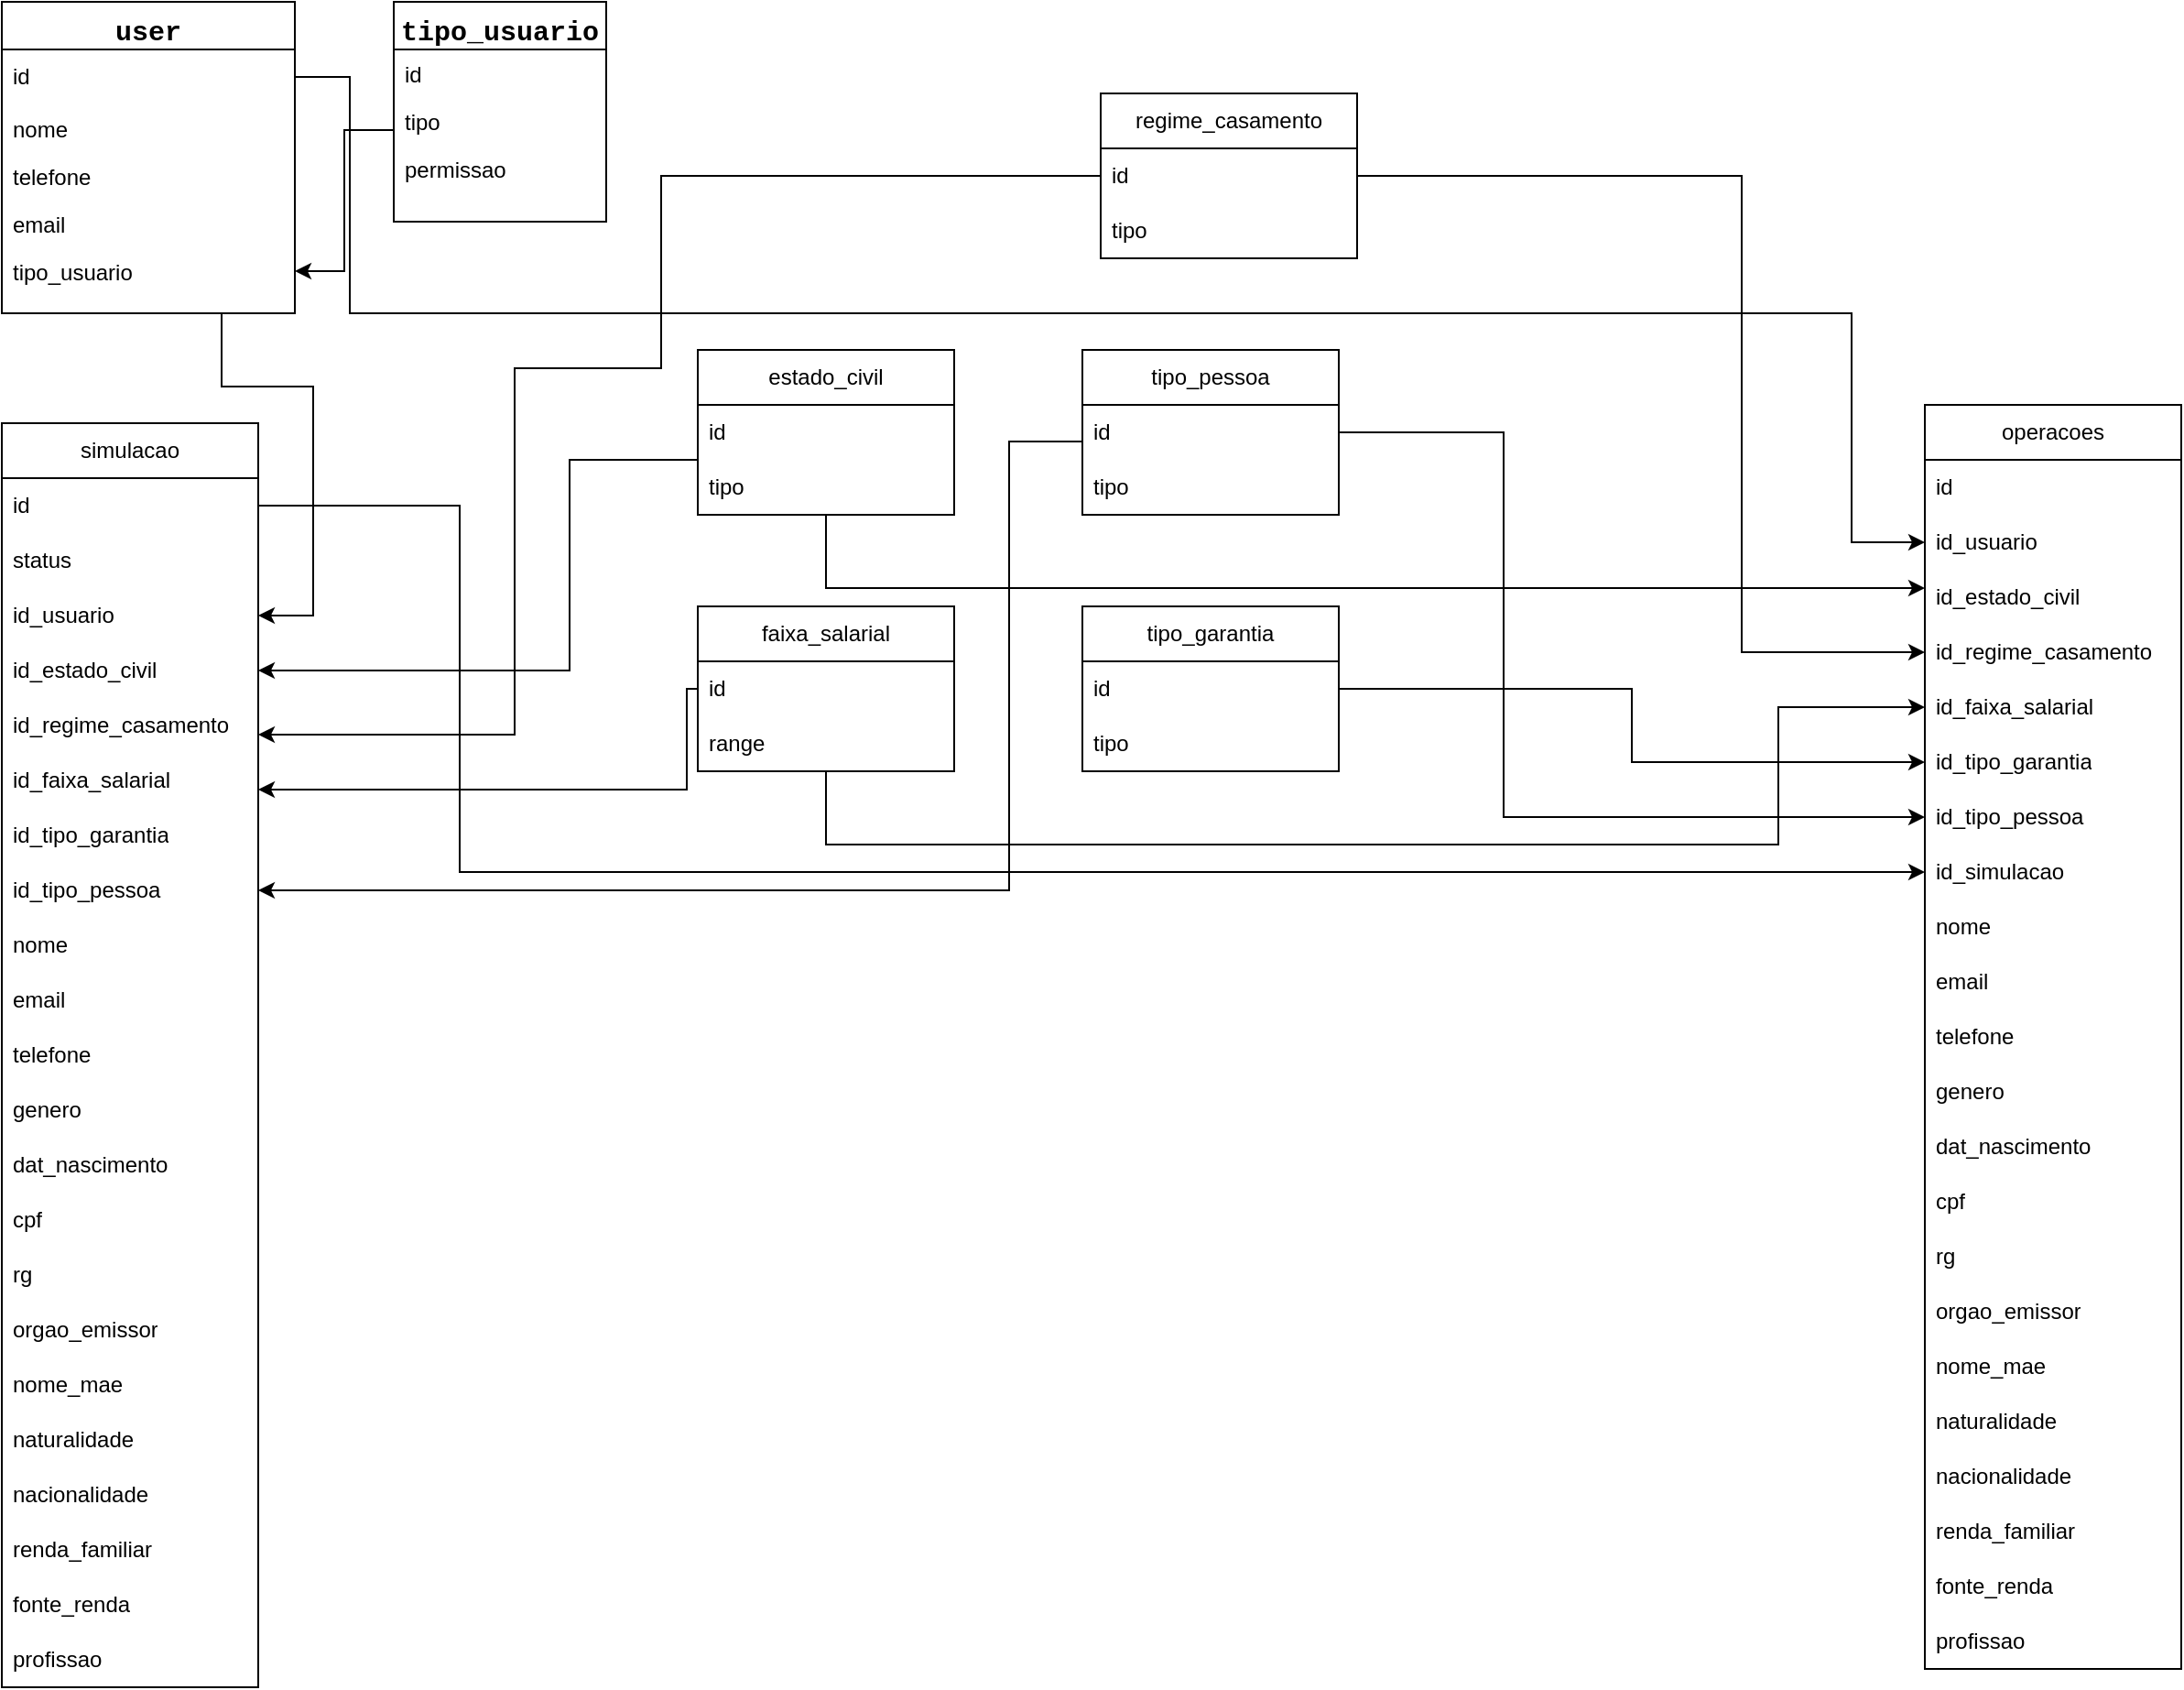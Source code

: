 <mxfile version="21.0.6" type="github">
  <diagram id="C5RBs43oDa-KdzZeNtuy" name="Page-1">
    <mxGraphModel dx="1434" dy="706" grid="1" gridSize="10" guides="1" tooltips="1" connect="1" arrows="1" fold="1" page="1" pageScale="1" pageWidth="827" pageHeight="1169" math="0" shadow="0">
      <root>
        <mxCell id="WIyWlLk6GJQsqaUBKTNV-0" />
        <mxCell id="WIyWlLk6GJQsqaUBKTNV-1" parent="WIyWlLk6GJQsqaUBKTNV-0" />
        <mxCell id="uP-eKDeiWgKVKOK1xwAD-64" value="" style="edgeStyle=orthogonalEdgeStyle;rounded=0;orthogonalLoop=1;jettySize=auto;html=1;" parent="WIyWlLk6GJQsqaUBKTNV-1" source="zkfFHV4jXpPFQw0GAbJ--0" target="uP-eKDeiWgKVKOK1xwAD-29" edge="1">
          <mxGeometry relative="1" as="geometry">
            <Array as="points">
              <mxPoint x="160" y="230" />
              <mxPoint x="210" y="230" />
              <mxPoint x="210" y="355" />
            </Array>
          </mxGeometry>
        </mxCell>
        <mxCell id="zkfFHV4jXpPFQw0GAbJ--0" value="user" style="swimlane;fontStyle=1;align=center;verticalAlign=top;childLayout=stackLayout;horizontal=1;startSize=26;horizontalStack=0;resizeParent=1;resizeLast=0;collapsible=1;marginBottom=0;rounded=0;shadow=0;strokeWidth=1;fontFamily=Courier New;fontSize=15;fillColor=default;gradientColor=none;swimlaneFillColor=default;" parent="WIyWlLk6GJQsqaUBKTNV-1" vertex="1">
          <mxGeometry x="40" y="20" width="160" height="170" as="geometry">
            <mxRectangle x="40" y="20" width="160" height="26" as="alternateBounds" />
          </mxGeometry>
        </mxCell>
        <mxCell id="uP-eKDeiWgKVKOK1xwAD-34" value="id" style="text;strokeColor=none;fillColor=none;align=left;verticalAlign=middle;spacingLeft=4;spacingRight=4;overflow=hidden;points=[[0,0.5],[1,0.5]];portConstraint=eastwest;rotatable=0;whiteSpace=wrap;html=1;" parent="zkfFHV4jXpPFQw0GAbJ--0" vertex="1">
          <mxGeometry y="26" width="160" height="30" as="geometry" />
        </mxCell>
        <mxCell id="zkfFHV4jXpPFQw0GAbJ--1" value="nome" style="text;align=left;verticalAlign=top;spacingLeft=4;spacingRight=4;overflow=hidden;rotatable=0;points=[[0,0.5],[1,0.5]];portConstraint=eastwest;" parent="zkfFHV4jXpPFQw0GAbJ--0" vertex="1">
          <mxGeometry y="56" width="160" height="26" as="geometry" />
        </mxCell>
        <mxCell id="zkfFHV4jXpPFQw0GAbJ--2" value="telefone" style="text;align=left;verticalAlign=top;spacingLeft=4;spacingRight=4;overflow=hidden;rotatable=0;points=[[0,0.5],[1,0.5]];portConstraint=eastwest;rounded=0;shadow=0;html=0;" parent="zkfFHV4jXpPFQw0GAbJ--0" vertex="1">
          <mxGeometry y="82" width="160" height="26" as="geometry" />
        </mxCell>
        <mxCell id="zkfFHV4jXpPFQw0GAbJ--3" value="email" style="text;align=left;verticalAlign=top;spacingLeft=4;spacingRight=4;overflow=hidden;rotatable=0;points=[[0,0.5],[1,0.5]];portConstraint=eastwest;rounded=0;shadow=0;html=0;" parent="zkfFHV4jXpPFQw0GAbJ--0" vertex="1">
          <mxGeometry y="108" width="160" height="26" as="geometry" />
        </mxCell>
        <mxCell id="uP-eKDeiWgKVKOK1xwAD-9" value="tipo_usuario" style="text;align=left;verticalAlign=top;spacingLeft=4;spacingRight=4;overflow=hidden;rotatable=0;points=[[0,0.5],[1,0.5]];portConstraint=eastwest;rounded=0;shadow=0;html=0;" parent="zkfFHV4jXpPFQw0GAbJ--0" vertex="1">
          <mxGeometry y="134" width="160" height="26" as="geometry" />
        </mxCell>
        <mxCell id="uP-eKDeiWgKVKOK1xwAD-15" style="edgeStyle=orthogonalEdgeStyle;rounded=0;orthogonalLoop=1;jettySize=auto;html=1;" parent="WIyWlLk6GJQsqaUBKTNV-1" source="uP-eKDeiWgKVKOK1xwAD-10" target="uP-eKDeiWgKVKOK1xwAD-9" edge="1">
          <mxGeometry relative="1" as="geometry">
            <Array as="points">
              <mxPoint x="227" y="90" />
              <mxPoint x="227" y="167" />
            </Array>
          </mxGeometry>
        </mxCell>
        <mxCell id="uP-eKDeiWgKVKOK1xwAD-10" value="tipo_usuario" style="swimlane;fontStyle=1;align=center;verticalAlign=top;childLayout=stackLayout;horizontal=1;startSize=26;horizontalStack=0;resizeParent=1;resizeLast=0;collapsible=1;marginBottom=0;rounded=0;shadow=0;strokeWidth=1;fontFamily=Courier New;fontSize=15;fillColor=default;gradientColor=none;swimlaneFillColor=default;" parent="WIyWlLk6GJQsqaUBKTNV-1" vertex="1">
          <mxGeometry x="254" y="20" width="116" height="120" as="geometry">
            <mxRectangle x="40" y="20" width="160" height="26" as="alternateBounds" />
          </mxGeometry>
        </mxCell>
        <mxCell id="uP-eKDeiWgKVKOK1xwAD-58" value="id" style="text;align=left;verticalAlign=top;spacingLeft=4;spacingRight=4;overflow=hidden;rotatable=0;points=[[0,0.5],[1,0.5]];portConstraint=eastwest;rounded=0;shadow=0;html=0;" parent="uP-eKDeiWgKVKOK1xwAD-10" vertex="1">
          <mxGeometry y="26" width="116" height="26" as="geometry" />
        </mxCell>
        <mxCell id="uP-eKDeiWgKVKOK1xwAD-11" value="tipo" style="text;align=left;verticalAlign=top;spacingLeft=4;spacingRight=4;overflow=hidden;rotatable=0;points=[[0,0.5],[1,0.5]];portConstraint=eastwest;" parent="uP-eKDeiWgKVKOK1xwAD-10" vertex="1">
          <mxGeometry y="52" width="116" height="26" as="geometry" />
        </mxCell>
        <mxCell id="uP-eKDeiWgKVKOK1xwAD-12" value="permissao" style="text;align=left;verticalAlign=top;spacingLeft=4;spacingRight=4;overflow=hidden;rotatable=0;points=[[0,0.5],[1,0.5]];portConstraint=eastwest;rounded=0;shadow=0;html=0;" parent="uP-eKDeiWgKVKOK1xwAD-10" vertex="1">
          <mxGeometry y="78" width="116" height="26" as="geometry" />
        </mxCell>
        <mxCell id="uP-eKDeiWgKVKOK1xwAD-27" value="simulacao" style="swimlane;fontStyle=0;childLayout=stackLayout;horizontal=1;startSize=30;horizontalStack=0;resizeParent=1;resizeParentMax=0;resizeLast=0;collapsible=1;marginBottom=0;whiteSpace=wrap;html=1;" parent="WIyWlLk6GJQsqaUBKTNV-1" vertex="1">
          <mxGeometry x="40" y="250" width="140" height="690" as="geometry" />
        </mxCell>
        <mxCell id="uP-eKDeiWgKVKOK1xwAD-28" value="id" style="text;strokeColor=none;fillColor=none;align=left;verticalAlign=middle;spacingLeft=4;spacingRight=4;overflow=hidden;points=[[0,0.5],[1,0.5]];portConstraint=eastwest;rotatable=0;whiteSpace=wrap;html=1;" parent="uP-eKDeiWgKVKOK1xwAD-27" vertex="1">
          <mxGeometry y="30" width="140" height="30" as="geometry" />
        </mxCell>
        <mxCell id="5o7Tx9g8wd3ovfmbf49C-0" value="status" style="text;strokeColor=none;fillColor=none;align=left;verticalAlign=middle;spacingLeft=4;spacingRight=4;overflow=hidden;points=[[0,0.5],[1,0.5]];portConstraint=eastwest;rotatable=0;whiteSpace=wrap;html=1;" vertex="1" parent="uP-eKDeiWgKVKOK1xwAD-27">
          <mxGeometry y="60" width="140" height="30" as="geometry" />
        </mxCell>
        <mxCell id="uP-eKDeiWgKVKOK1xwAD-29" value="id_usuario" style="text;strokeColor=none;fillColor=none;align=left;verticalAlign=middle;spacingLeft=4;spacingRight=4;overflow=hidden;points=[[0,0.5],[1,0.5]];portConstraint=eastwest;rotatable=0;whiteSpace=wrap;html=1;" parent="uP-eKDeiWgKVKOK1xwAD-27" vertex="1">
          <mxGeometry y="90" width="140" height="30" as="geometry" />
        </mxCell>
        <mxCell id="uP-eKDeiWgKVKOK1xwAD-39" value="id_estado_civil" style="text;strokeColor=none;fillColor=none;align=left;verticalAlign=middle;spacingLeft=4;spacingRight=4;overflow=hidden;points=[[0,0.5],[1,0.5]];portConstraint=eastwest;rotatable=0;whiteSpace=wrap;html=1;" parent="uP-eKDeiWgKVKOK1xwAD-27" vertex="1">
          <mxGeometry y="120" width="140" height="30" as="geometry" />
        </mxCell>
        <mxCell id="uP-eKDeiWgKVKOK1xwAD-30" value="id_regime_casamento" style="text;strokeColor=none;fillColor=none;align=left;verticalAlign=middle;spacingLeft=4;spacingRight=4;overflow=hidden;points=[[0,0.5],[1,0.5]];portConstraint=eastwest;rotatable=0;whiteSpace=wrap;html=1;" parent="uP-eKDeiWgKVKOK1xwAD-27" vertex="1">
          <mxGeometry y="150" width="140" height="30" as="geometry" />
        </mxCell>
        <mxCell id="uP-eKDeiWgKVKOK1xwAD-70" value="id_faixa_salarial" style="text;strokeColor=none;fillColor=none;align=left;verticalAlign=middle;spacingLeft=4;spacingRight=4;overflow=hidden;points=[[0,0.5],[1,0.5]];portConstraint=eastwest;rotatable=0;whiteSpace=wrap;html=1;" parent="uP-eKDeiWgKVKOK1xwAD-27" vertex="1">
          <mxGeometry y="180" width="140" height="30" as="geometry" />
        </mxCell>
        <mxCell id="5o7Tx9g8wd3ovfmbf49C-1" value="id_tipo_garantia" style="text;strokeColor=none;fillColor=none;align=left;verticalAlign=middle;spacingLeft=4;spacingRight=4;overflow=hidden;points=[[0,0.5],[1,0.5]];portConstraint=eastwest;rotatable=0;whiteSpace=wrap;html=1;" vertex="1" parent="uP-eKDeiWgKVKOK1xwAD-27">
          <mxGeometry y="210" width="140" height="30" as="geometry" />
        </mxCell>
        <mxCell id="uP-eKDeiWgKVKOK1xwAD-77" value="id_tipo_pessoa" style="text;strokeColor=none;fillColor=none;align=left;verticalAlign=middle;spacingLeft=4;spacingRight=4;overflow=hidden;points=[[0,0.5],[1,0.5]];portConstraint=eastwest;rotatable=0;whiteSpace=wrap;html=1;" parent="uP-eKDeiWgKVKOK1xwAD-27" vertex="1">
          <mxGeometry y="240" width="140" height="30" as="geometry" />
        </mxCell>
        <mxCell id="uP-eKDeiWgKVKOK1xwAD-47" value="nome" style="text;align=left;verticalAlign=middle;spacingLeft=4;spacingRight=4;overflow=hidden;points=[[0,0.5],[1,0.5]];portConstraint=eastwest;rotatable=0;whiteSpace=wrap;html=1;" parent="uP-eKDeiWgKVKOK1xwAD-27" vertex="1">
          <mxGeometry y="270" width="140" height="30" as="geometry" />
        </mxCell>
        <mxCell id="uP-eKDeiWgKVKOK1xwAD-48" value="email" style="text;align=left;verticalAlign=middle;spacingLeft=4;spacingRight=4;overflow=hidden;points=[[0,0.5],[1,0.5]];portConstraint=eastwest;rotatable=0;whiteSpace=wrap;html=1;" parent="uP-eKDeiWgKVKOK1xwAD-27" vertex="1">
          <mxGeometry y="300" width="140" height="30" as="geometry" />
        </mxCell>
        <mxCell id="uP-eKDeiWgKVKOK1xwAD-49" value="telefone" style="text;align=left;verticalAlign=middle;spacingLeft=4;spacingRight=4;overflow=hidden;points=[[0,0.5],[1,0.5]];portConstraint=eastwest;rotatable=0;whiteSpace=wrap;html=1;" parent="uP-eKDeiWgKVKOK1xwAD-27" vertex="1">
          <mxGeometry y="330" width="140" height="30" as="geometry" />
        </mxCell>
        <mxCell id="uP-eKDeiWgKVKOK1xwAD-40" value="genero" style="text;strokeColor=none;fillColor=none;align=left;verticalAlign=middle;spacingLeft=4;spacingRight=4;overflow=hidden;points=[[0,0.5],[1,0.5]];portConstraint=eastwest;rotatable=0;whiteSpace=wrap;html=1;" parent="uP-eKDeiWgKVKOK1xwAD-27" vertex="1">
          <mxGeometry y="360" width="140" height="30" as="geometry" />
        </mxCell>
        <mxCell id="uP-eKDeiWgKVKOK1xwAD-38" value="dat_nascimento" style="text;strokeColor=none;fillColor=none;align=left;verticalAlign=middle;spacingLeft=4;spacingRight=4;overflow=hidden;points=[[0,0.5],[1,0.5]];portConstraint=eastwest;rotatable=0;whiteSpace=wrap;html=1;" parent="uP-eKDeiWgKVKOK1xwAD-27" vertex="1">
          <mxGeometry y="390" width="140" height="30" as="geometry" />
        </mxCell>
        <mxCell id="uP-eKDeiWgKVKOK1xwAD-41" value="cpf" style="text;strokeColor=none;fillColor=none;align=left;verticalAlign=middle;spacingLeft=4;spacingRight=4;overflow=hidden;points=[[0,0.5],[1,0.5]];portConstraint=eastwest;rotatable=0;whiteSpace=wrap;html=1;" parent="uP-eKDeiWgKVKOK1xwAD-27" vertex="1">
          <mxGeometry y="420" width="140" height="30" as="geometry" />
        </mxCell>
        <mxCell id="uP-eKDeiWgKVKOK1xwAD-42" value="rg" style="text;align=left;verticalAlign=middle;spacingLeft=4;spacingRight=4;overflow=hidden;points=[[0,0.5],[1,0.5]];portConstraint=eastwest;rotatable=0;whiteSpace=wrap;html=1;" parent="uP-eKDeiWgKVKOK1xwAD-27" vertex="1">
          <mxGeometry y="450" width="140" height="30" as="geometry" />
        </mxCell>
        <mxCell id="uP-eKDeiWgKVKOK1xwAD-43" value="orgao_emissor" style="text;align=left;verticalAlign=middle;spacingLeft=4;spacingRight=4;overflow=hidden;points=[[0,0.5],[1,0.5]];portConstraint=eastwest;rotatable=0;whiteSpace=wrap;html=1;" parent="uP-eKDeiWgKVKOK1xwAD-27" vertex="1">
          <mxGeometry y="480" width="140" height="30" as="geometry" />
        </mxCell>
        <mxCell id="uP-eKDeiWgKVKOK1xwAD-44" value="nome_mae" style="text;align=left;verticalAlign=middle;spacingLeft=4;spacingRight=4;overflow=hidden;points=[[0,0.5],[1,0.5]];portConstraint=eastwest;rotatable=0;whiteSpace=wrap;html=1;" parent="uP-eKDeiWgKVKOK1xwAD-27" vertex="1">
          <mxGeometry y="510" width="140" height="30" as="geometry" />
        </mxCell>
        <mxCell id="uP-eKDeiWgKVKOK1xwAD-45" value="naturalidade" style="text;align=left;verticalAlign=middle;spacingLeft=4;spacingRight=4;overflow=hidden;points=[[0,0.5],[1,0.5]];portConstraint=eastwest;rotatable=0;whiteSpace=wrap;html=1;" parent="uP-eKDeiWgKVKOK1xwAD-27" vertex="1">
          <mxGeometry y="540" width="140" height="30" as="geometry" />
        </mxCell>
        <mxCell id="uP-eKDeiWgKVKOK1xwAD-46" value="nacionalidade" style="text;align=left;verticalAlign=middle;spacingLeft=4;spacingRight=4;overflow=hidden;points=[[0,0.5],[1,0.5]];portConstraint=eastwest;rotatable=0;whiteSpace=wrap;html=1;" parent="uP-eKDeiWgKVKOK1xwAD-27" vertex="1">
          <mxGeometry y="570" width="140" height="30" as="geometry" />
        </mxCell>
        <mxCell id="uP-eKDeiWgKVKOK1xwAD-50" value="renda_familiar" style="text;align=left;verticalAlign=middle;spacingLeft=4;spacingRight=4;overflow=hidden;points=[[0,0.5],[1,0.5]];portConstraint=eastwest;rotatable=0;whiteSpace=wrap;html=1;" parent="uP-eKDeiWgKVKOK1xwAD-27" vertex="1">
          <mxGeometry y="600" width="140" height="30" as="geometry" />
        </mxCell>
        <mxCell id="uP-eKDeiWgKVKOK1xwAD-51" value="fonte_renda" style="text;align=left;verticalAlign=middle;spacingLeft=4;spacingRight=4;overflow=hidden;points=[[0,0.5],[1,0.5]];portConstraint=eastwest;rotatable=0;whiteSpace=wrap;html=1;" parent="uP-eKDeiWgKVKOK1xwAD-27" vertex="1">
          <mxGeometry y="630" width="140" height="30" as="geometry" />
        </mxCell>
        <mxCell id="uP-eKDeiWgKVKOK1xwAD-52" value="profissao" style="text;align=left;verticalAlign=middle;spacingLeft=4;spacingRight=4;overflow=hidden;points=[[0,0.5],[1,0.5]];portConstraint=eastwest;rotatable=0;whiteSpace=wrap;html=1;" parent="uP-eKDeiWgKVKOK1xwAD-27" vertex="1">
          <mxGeometry y="660" width="140" height="30" as="geometry" />
        </mxCell>
        <mxCell id="uP-eKDeiWgKVKOK1xwAD-85" style="edgeStyle=orthogonalEdgeStyle;rounded=0;orthogonalLoop=1;jettySize=auto;html=1;" parent="WIyWlLk6GJQsqaUBKTNV-1" source="uP-eKDeiWgKVKOK1xwAD-53" target="uP-eKDeiWgKVKOK1xwAD-39" edge="1">
          <mxGeometry relative="1" as="geometry">
            <mxPoint x="190" y="380" as="targetPoint" />
            <Array as="points">
              <mxPoint x="350" y="270" />
              <mxPoint x="350" y="385" />
            </Array>
          </mxGeometry>
        </mxCell>
        <mxCell id="5o7Tx9g8wd3ovfmbf49C-12" style="edgeStyle=orthogonalEdgeStyle;rounded=0;orthogonalLoop=1;jettySize=auto;html=1;" edge="1" parent="WIyWlLk6GJQsqaUBKTNV-1" source="uP-eKDeiWgKVKOK1xwAD-53" target="1di9UDSazy3CKyucHVxo-3">
          <mxGeometry relative="1" as="geometry">
            <mxPoint x="1060" y="340" as="targetPoint" />
            <Array as="points">
              <mxPoint x="490" y="340" />
            </Array>
          </mxGeometry>
        </mxCell>
        <mxCell id="uP-eKDeiWgKVKOK1xwAD-53" value="estado_civil" style="swimlane;fontStyle=0;childLayout=stackLayout;horizontal=1;startSize=30;horizontalStack=0;resizeParent=1;resizeParentMax=0;resizeLast=0;collapsible=1;marginBottom=0;whiteSpace=wrap;html=1;" parent="WIyWlLk6GJQsqaUBKTNV-1" vertex="1">
          <mxGeometry x="420" y="210" width="140" height="90" as="geometry" />
        </mxCell>
        <mxCell id="uP-eKDeiWgKVKOK1xwAD-54" value="id" style="text;strokeColor=none;fillColor=none;align=left;verticalAlign=middle;spacingLeft=4;spacingRight=4;overflow=hidden;points=[[0,0.5],[1,0.5]];portConstraint=eastwest;rotatable=0;whiteSpace=wrap;html=1;" parent="uP-eKDeiWgKVKOK1xwAD-53" vertex="1">
          <mxGeometry y="30" width="140" height="30" as="geometry" />
        </mxCell>
        <mxCell id="uP-eKDeiWgKVKOK1xwAD-57" value="tipo" style="text;strokeColor=none;fillColor=none;align=left;verticalAlign=middle;spacingLeft=4;spacingRight=4;overflow=hidden;points=[[0,0.5],[1,0.5]];portConstraint=eastwest;rotatable=0;whiteSpace=wrap;html=1;" parent="uP-eKDeiWgKVKOK1xwAD-53" vertex="1">
          <mxGeometry y="60" width="140" height="30" as="geometry" />
        </mxCell>
        <mxCell id="uP-eKDeiWgKVKOK1xwAD-87" style="edgeStyle=orthogonalEdgeStyle;rounded=0;orthogonalLoop=1;jettySize=auto;html=1;" parent="WIyWlLk6GJQsqaUBKTNV-1" source="uP-eKDeiWgKVKOK1xwAD-60" target="uP-eKDeiWgKVKOK1xwAD-70" edge="1">
          <mxGeometry relative="1" as="geometry">
            <mxPoint x="210" y="440" as="targetPoint" />
            <Array as="points">
              <mxPoint x="414" y="450" />
            </Array>
          </mxGeometry>
        </mxCell>
        <mxCell id="5o7Tx9g8wd3ovfmbf49C-4" style="edgeStyle=orthogonalEdgeStyle;rounded=0;orthogonalLoop=1;jettySize=auto;html=1;" edge="1" parent="WIyWlLk6GJQsqaUBKTNV-1" source="uP-eKDeiWgKVKOK1xwAD-60" target="1di9UDSazy3CKyucHVxo-5">
          <mxGeometry relative="1" as="geometry">
            <mxPoint x="450" y="360" as="targetPoint" />
            <Array as="points">
              <mxPoint x="490" y="480" />
              <mxPoint x="1010" y="480" />
              <mxPoint x="1010" y="405" />
            </Array>
          </mxGeometry>
        </mxCell>
        <mxCell id="uP-eKDeiWgKVKOK1xwAD-60" value="faixa_salarial" style="swimlane;fontStyle=0;childLayout=stackLayout;horizontal=1;startSize=30;horizontalStack=0;resizeParent=1;resizeParentMax=0;resizeLast=0;collapsible=1;marginBottom=0;whiteSpace=wrap;html=1;" parent="WIyWlLk6GJQsqaUBKTNV-1" vertex="1">
          <mxGeometry x="420" y="350" width="140" height="90" as="geometry" />
        </mxCell>
        <mxCell id="uP-eKDeiWgKVKOK1xwAD-61" value="id" style="text;strokeColor=none;fillColor=none;align=left;verticalAlign=middle;spacingLeft=4;spacingRight=4;overflow=hidden;points=[[0,0.5],[1,0.5]];portConstraint=eastwest;rotatable=0;whiteSpace=wrap;html=1;" parent="uP-eKDeiWgKVKOK1xwAD-60" vertex="1">
          <mxGeometry y="30" width="140" height="30" as="geometry" />
        </mxCell>
        <mxCell id="uP-eKDeiWgKVKOK1xwAD-62" value="range" style="text;strokeColor=none;fillColor=none;align=left;verticalAlign=middle;spacingLeft=4;spacingRight=4;overflow=hidden;points=[[0,0.5],[1,0.5]];portConstraint=eastwest;rotatable=0;whiteSpace=wrap;html=1;" parent="uP-eKDeiWgKVKOK1xwAD-60" vertex="1">
          <mxGeometry y="60" width="140" height="30" as="geometry" />
        </mxCell>
        <mxCell id="uP-eKDeiWgKVKOK1xwAD-86" style="edgeStyle=orthogonalEdgeStyle;rounded=0;orthogonalLoop=1;jettySize=auto;html=1;" parent="WIyWlLk6GJQsqaUBKTNV-1" source="uP-eKDeiWgKVKOK1xwAD-67" target="uP-eKDeiWgKVKOK1xwAD-30" edge="1">
          <mxGeometry relative="1" as="geometry">
            <mxPoint x="310" y="380" as="targetPoint" />
            <Array as="points">
              <mxPoint x="400" y="115" />
              <mxPoint x="400" y="220" />
              <mxPoint x="320" y="220" />
              <mxPoint x="320" y="420" />
            </Array>
          </mxGeometry>
        </mxCell>
        <mxCell id="5o7Tx9g8wd3ovfmbf49C-11" style="edgeStyle=orthogonalEdgeStyle;rounded=0;orthogonalLoop=1;jettySize=auto;html=1;" edge="1" parent="WIyWlLk6GJQsqaUBKTNV-1" source="uP-eKDeiWgKVKOK1xwAD-67" target="1di9UDSazy3CKyucHVxo-4">
          <mxGeometry relative="1" as="geometry">
            <Array as="points">
              <mxPoint x="990" y="115" />
              <mxPoint x="990" y="375" />
            </Array>
          </mxGeometry>
        </mxCell>
        <mxCell id="uP-eKDeiWgKVKOK1xwAD-67" value="regime_casamento" style="swimlane;fontStyle=0;childLayout=stackLayout;horizontal=1;startSize=30;horizontalStack=0;resizeParent=1;resizeParentMax=0;resizeLast=0;collapsible=1;marginBottom=0;whiteSpace=wrap;html=1;" parent="WIyWlLk6GJQsqaUBKTNV-1" vertex="1">
          <mxGeometry x="640" y="70" width="140" height="90" as="geometry" />
        </mxCell>
        <mxCell id="uP-eKDeiWgKVKOK1xwAD-68" value="id" style="text;strokeColor=none;fillColor=none;align=left;verticalAlign=middle;spacingLeft=4;spacingRight=4;overflow=hidden;points=[[0,0.5],[1,0.5]];portConstraint=eastwest;rotatable=0;whiteSpace=wrap;html=1;" parent="uP-eKDeiWgKVKOK1xwAD-67" vertex="1">
          <mxGeometry y="30" width="140" height="30" as="geometry" />
        </mxCell>
        <mxCell id="uP-eKDeiWgKVKOK1xwAD-69" value="tipo" style="text;strokeColor=none;fillColor=none;align=left;verticalAlign=middle;spacingLeft=4;spacingRight=4;overflow=hidden;points=[[0,0.5],[1,0.5]];portConstraint=eastwest;rotatable=0;whiteSpace=wrap;html=1;" parent="uP-eKDeiWgKVKOK1xwAD-67" vertex="1">
          <mxGeometry y="60" width="140" height="30" as="geometry" />
        </mxCell>
        <mxCell id="5o7Tx9g8wd3ovfmbf49C-5" style="edgeStyle=orthogonalEdgeStyle;rounded=0;orthogonalLoop=1;jettySize=auto;html=1;entryX=0;entryY=0.5;entryDx=0;entryDy=0;" edge="1" parent="WIyWlLk6GJQsqaUBKTNV-1" source="uP-eKDeiWgKVKOK1xwAD-72" target="1di9UDSazy3CKyucHVxo-6">
          <mxGeometry relative="1" as="geometry" />
        </mxCell>
        <mxCell id="uP-eKDeiWgKVKOK1xwAD-79" value="tipo_pessoa" style="swimlane;fontStyle=0;childLayout=stackLayout;horizontal=1;startSize=30;horizontalStack=0;resizeParent=1;resizeParentMax=0;resizeLast=0;collapsible=1;marginBottom=0;whiteSpace=wrap;html=1;" parent="WIyWlLk6GJQsqaUBKTNV-1" vertex="1">
          <mxGeometry x="630" y="210" width="140" height="90" as="geometry" />
        </mxCell>
        <mxCell id="uP-eKDeiWgKVKOK1xwAD-80" value="id" style="text;strokeColor=none;fillColor=none;align=left;verticalAlign=middle;spacingLeft=4;spacingRight=4;overflow=hidden;points=[[0,0.5],[1,0.5]];portConstraint=eastwest;rotatable=0;whiteSpace=wrap;html=1;" parent="uP-eKDeiWgKVKOK1xwAD-79" vertex="1">
          <mxGeometry y="30" width="140" height="30" as="geometry" />
        </mxCell>
        <mxCell id="uP-eKDeiWgKVKOK1xwAD-82" value="tipo" style="text;strokeColor=none;fillColor=none;align=left;verticalAlign=middle;spacingLeft=4;spacingRight=4;overflow=hidden;points=[[0,0.5],[1,0.5]];portConstraint=eastwest;rotatable=0;whiteSpace=wrap;html=1;" parent="uP-eKDeiWgKVKOK1xwAD-79" vertex="1">
          <mxGeometry y="60" width="140" height="30" as="geometry" />
        </mxCell>
        <mxCell id="1di9UDSazy3CKyucHVxo-0" value="operacoes" style="swimlane;fontStyle=0;childLayout=stackLayout;horizontal=1;startSize=30;horizontalStack=0;resizeParent=1;resizeParentMax=0;resizeLast=0;collapsible=1;marginBottom=0;whiteSpace=wrap;html=1;" parent="WIyWlLk6GJQsqaUBKTNV-1" vertex="1">
          <mxGeometry x="1090" y="240" width="140" height="690" as="geometry" />
        </mxCell>
        <mxCell id="1di9UDSazy3CKyucHVxo-1" value="id" style="text;strokeColor=none;fillColor=none;align=left;verticalAlign=middle;spacingLeft=4;spacingRight=4;overflow=hidden;points=[[0,0.5],[1,0.5]];portConstraint=eastwest;rotatable=0;whiteSpace=wrap;html=1;" parent="1di9UDSazy3CKyucHVxo-0" vertex="1">
          <mxGeometry y="30" width="140" height="30" as="geometry" />
        </mxCell>
        <mxCell id="1di9UDSazy3CKyucHVxo-2" value="id_usuario" style="text;strokeColor=none;fillColor=none;align=left;verticalAlign=middle;spacingLeft=4;spacingRight=4;overflow=hidden;points=[[0,0.5],[1,0.5]];portConstraint=eastwest;rotatable=0;whiteSpace=wrap;html=1;" parent="1di9UDSazy3CKyucHVxo-0" vertex="1">
          <mxGeometry y="60" width="140" height="30" as="geometry" />
        </mxCell>
        <mxCell id="1di9UDSazy3CKyucHVxo-3" value="id_estado_civil" style="text;strokeColor=none;fillColor=none;align=left;verticalAlign=middle;spacingLeft=4;spacingRight=4;overflow=hidden;points=[[0,0.5],[1,0.5]];portConstraint=eastwest;rotatable=0;whiteSpace=wrap;html=1;" parent="1di9UDSazy3CKyucHVxo-0" vertex="1">
          <mxGeometry y="90" width="140" height="30" as="geometry" />
        </mxCell>
        <mxCell id="1di9UDSazy3CKyucHVxo-4" value="id_regime_casamento" style="text;strokeColor=none;fillColor=none;align=left;verticalAlign=middle;spacingLeft=4;spacingRight=4;overflow=hidden;points=[[0,0.5],[1,0.5]];portConstraint=eastwest;rotatable=0;whiteSpace=wrap;html=1;" parent="1di9UDSazy3CKyucHVxo-0" vertex="1">
          <mxGeometry y="120" width="140" height="30" as="geometry" />
        </mxCell>
        <mxCell id="1di9UDSazy3CKyucHVxo-5" value="id_faixa_salarial" style="text;strokeColor=none;fillColor=none;align=left;verticalAlign=middle;spacingLeft=4;spacingRight=4;overflow=hidden;points=[[0,0.5],[1,0.5]];portConstraint=eastwest;rotatable=0;whiteSpace=wrap;html=1;" parent="1di9UDSazy3CKyucHVxo-0" vertex="1">
          <mxGeometry y="150" width="140" height="30" as="geometry" />
        </mxCell>
        <mxCell id="1di9UDSazy3CKyucHVxo-6" value="id_tipo_garantia" style="text;strokeColor=none;fillColor=none;align=left;verticalAlign=middle;spacingLeft=4;spacingRight=4;overflow=hidden;points=[[0,0.5],[1,0.5]];portConstraint=eastwest;rotatable=0;whiteSpace=wrap;html=1;" parent="1di9UDSazy3CKyucHVxo-0" vertex="1">
          <mxGeometry y="180" width="140" height="30" as="geometry" />
        </mxCell>
        <mxCell id="1di9UDSazy3CKyucHVxo-7" value="id_tipo_pessoa" style="text;strokeColor=none;fillColor=none;align=left;verticalAlign=middle;spacingLeft=4;spacingRight=4;overflow=hidden;points=[[0,0.5],[1,0.5]];portConstraint=eastwest;rotatable=0;whiteSpace=wrap;html=1;" parent="1di9UDSazy3CKyucHVxo-0" vertex="1">
          <mxGeometry y="210" width="140" height="30" as="geometry" />
        </mxCell>
        <mxCell id="1di9UDSazy3CKyucHVxo-22" value="id_simulacao" style="text;align=left;verticalAlign=middle;spacingLeft=4;spacingRight=4;overflow=hidden;points=[[0,0.5],[1,0.5]];portConstraint=eastwest;rotatable=0;whiteSpace=wrap;html=1;" parent="1di9UDSazy3CKyucHVxo-0" vertex="1">
          <mxGeometry y="240" width="140" height="30" as="geometry" />
        </mxCell>
        <mxCell id="1di9UDSazy3CKyucHVxo-8" value="nome" style="text;align=left;verticalAlign=middle;spacingLeft=4;spacingRight=4;overflow=hidden;points=[[0,0.5],[1,0.5]];portConstraint=eastwest;rotatable=0;whiteSpace=wrap;html=1;" parent="1di9UDSazy3CKyucHVxo-0" vertex="1">
          <mxGeometry y="270" width="140" height="30" as="geometry" />
        </mxCell>
        <mxCell id="1di9UDSazy3CKyucHVxo-9" value="email" style="text;align=left;verticalAlign=middle;spacingLeft=4;spacingRight=4;overflow=hidden;points=[[0,0.5],[1,0.5]];portConstraint=eastwest;rotatable=0;whiteSpace=wrap;html=1;" parent="1di9UDSazy3CKyucHVxo-0" vertex="1">
          <mxGeometry y="300" width="140" height="30" as="geometry" />
        </mxCell>
        <mxCell id="1di9UDSazy3CKyucHVxo-10" value="telefone" style="text;align=left;verticalAlign=middle;spacingLeft=4;spacingRight=4;overflow=hidden;points=[[0,0.5],[1,0.5]];portConstraint=eastwest;rotatable=0;whiteSpace=wrap;html=1;" parent="1di9UDSazy3CKyucHVxo-0" vertex="1">
          <mxGeometry y="330" width="140" height="30" as="geometry" />
        </mxCell>
        <mxCell id="1di9UDSazy3CKyucHVxo-11" value="genero" style="text;strokeColor=none;fillColor=none;align=left;verticalAlign=middle;spacingLeft=4;spacingRight=4;overflow=hidden;points=[[0,0.5],[1,0.5]];portConstraint=eastwest;rotatable=0;whiteSpace=wrap;html=1;" parent="1di9UDSazy3CKyucHVxo-0" vertex="1">
          <mxGeometry y="360" width="140" height="30" as="geometry" />
        </mxCell>
        <mxCell id="1di9UDSazy3CKyucHVxo-12" value="dat_nascimento" style="text;strokeColor=none;fillColor=none;align=left;verticalAlign=middle;spacingLeft=4;spacingRight=4;overflow=hidden;points=[[0,0.5],[1,0.5]];portConstraint=eastwest;rotatable=0;whiteSpace=wrap;html=1;" parent="1di9UDSazy3CKyucHVxo-0" vertex="1">
          <mxGeometry y="390" width="140" height="30" as="geometry" />
        </mxCell>
        <mxCell id="1di9UDSazy3CKyucHVxo-13" value="cpf" style="text;strokeColor=none;fillColor=none;align=left;verticalAlign=middle;spacingLeft=4;spacingRight=4;overflow=hidden;points=[[0,0.5],[1,0.5]];portConstraint=eastwest;rotatable=0;whiteSpace=wrap;html=1;" parent="1di9UDSazy3CKyucHVxo-0" vertex="1">
          <mxGeometry y="420" width="140" height="30" as="geometry" />
        </mxCell>
        <mxCell id="1di9UDSazy3CKyucHVxo-14" value="rg" style="text;align=left;verticalAlign=middle;spacingLeft=4;spacingRight=4;overflow=hidden;points=[[0,0.5],[1,0.5]];portConstraint=eastwest;rotatable=0;whiteSpace=wrap;html=1;" parent="1di9UDSazy3CKyucHVxo-0" vertex="1">
          <mxGeometry y="450" width="140" height="30" as="geometry" />
        </mxCell>
        <mxCell id="1di9UDSazy3CKyucHVxo-15" value="orgao_emissor" style="text;align=left;verticalAlign=middle;spacingLeft=4;spacingRight=4;overflow=hidden;points=[[0,0.5],[1,0.5]];portConstraint=eastwest;rotatable=0;whiteSpace=wrap;html=1;" parent="1di9UDSazy3CKyucHVxo-0" vertex="1">
          <mxGeometry y="480" width="140" height="30" as="geometry" />
        </mxCell>
        <mxCell id="1di9UDSazy3CKyucHVxo-16" value="nome_mae" style="text;align=left;verticalAlign=middle;spacingLeft=4;spacingRight=4;overflow=hidden;points=[[0,0.5],[1,0.5]];portConstraint=eastwest;rotatable=0;whiteSpace=wrap;html=1;" parent="1di9UDSazy3CKyucHVxo-0" vertex="1">
          <mxGeometry y="510" width="140" height="30" as="geometry" />
        </mxCell>
        <mxCell id="1di9UDSazy3CKyucHVxo-17" value="naturalidade" style="text;align=left;verticalAlign=middle;spacingLeft=4;spacingRight=4;overflow=hidden;points=[[0,0.5],[1,0.5]];portConstraint=eastwest;rotatable=0;whiteSpace=wrap;html=1;" parent="1di9UDSazy3CKyucHVxo-0" vertex="1">
          <mxGeometry y="540" width="140" height="30" as="geometry" />
        </mxCell>
        <mxCell id="1di9UDSazy3CKyucHVxo-18" value="nacionalidade" style="text;align=left;verticalAlign=middle;spacingLeft=4;spacingRight=4;overflow=hidden;points=[[0,0.5],[1,0.5]];portConstraint=eastwest;rotatable=0;whiteSpace=wrap;html=1;" parent="1di9UDSazy3CKyucHVxo-0" vertex="1">
          <mxGeometry y="570" width="140" height="30" as="geometry" />
        </mxCell>
        <mxCell id="1di9UDSazy3CKyucHVxo-19" value="renda_familiar" style="text;align=left;verticalAlign=middle;spacingLeft=4;spacingRight=4;overflow=hidden;points=[[0,0.5],[1,0.5]];portConstraint=eastwest;rotatable=0;whiteSpace=wrap;html=1;" parent="1di9UDSazy3CKyucHVxo-0" vertex="1">
          <mxGeometry y="600" width="140" height="30" as="geometry" />
        </mxCell>
        <mxCell id="1di9UDSazy3CKyucHVxo-20" value="fonte_renda" style="text;align=left;verticalAlign=middle;spacingLeft=4;spacingRight=4;overflow=hidden;points=[[0,0.5],[1,0.5]];portConstraint=eastwest;rotatable=0;whiteSpace=wrap;html=1;" parent="1di9UDSazy3CKyucHVxo-0" vertex="1">
          <mxGeometry y="630" width="140" height="30" as="geometry" />
        </mxCell>
        <mxCell id="1di9UDSazy3CKyucHVxo-21" value="profissao" style="text;align=left;verticalAlign=middle;spacingLeft=4;spacingRight=4;overflow=hidden;points=[[0,0.5],[1,0.5]];portConstraint=eastwest;rotatable=0;whiteSpace=wrap;html=1;" parent="1di9UDSazy3CKyucHVxo-0" vertex="1">
          <mxGeometry y="660" width="140" height="30" as="geometry" />
        </mxCell>
        <mxCell id="5o7Tx9g8wd3ovfmbf49C-3" style="edgeStyle=orthogonalEdgeStyle;rounded=0;orthogonalLoop=1;jettySize=auto;html=1;entryX=0;entryY=0.5;entryDx=0;entryDy=0;" edge="1" parent="WIyWlLk6GJQsqaUBKTNV-1" source="uP-eKDeiWgKVKOK1xwAD-28" target="1di9UDSazy3CKyucHVxo-22">
          <mxGeometry relative="1" as="geometry">
            <Array as="points">
              <mxPoint x="290" y="295" />
              <mxPoint x="290" y="495" />
            </Array>
          </mxGeometry>
        </mxCell>
        <mxCell id="uP-eKDeiWgKVKOK1xwAD-72" value="tipo_garantia" style="swimlane;fontStyle=0;childLayout=stackLayout;horizontal=1;startSize=30;horizontalStack=0;resizeParent=1;resizeParentMax=0;resizeLast=0;collapsible=1;marginBottom=0;whiteSpace=wrap;html=1;" parent="WIyWlLk6GJQsqaUBKTNV-1" vertex="1">
          <mxGeometry x="630" y="350" width="140" height="90" as="geometry" />
        </mxCell>
        <mxCell id="uP-eKDeiWgKVKOK1xwAD-73" value="id" style="text;strokeColor=none;fillColor=none;align=left;verticalAlign=middle;spacingLeft=4;spacingRight=4;overflow=hidden;points=[[0,0.5],[1,0.5]];portConstraint=eastwest;rotatable=0;whiteSpace=wrap;html=1;" parent="uP-eKDeiWgKVKOK1xwAD-72" vertex="1">
          <mxGeometry y="30" width="140" height="30" as="geometry" />
        </mxCell>
        <mxCell id="uP-eKDeiWgKVKOK1xwAD-74" value="tipo" style="text;strokeColor=none;fillColor=none;align=left;verticalAlign=middle;spacingLeft=4;spacingRight=4;overflow=hidden;points=[[0,0.5],[1,0.5]];portConstraint=eastwest;rotatable=0;whiteSpace=wrap;html=1;" parent="uP-eKDeiWgKVKOK1xwAD-72" vertex="1">
          <mxGeometry y="60" width="140" height="30" as="geometry" />
        </mxCell>
        <mxCell id="5o7Tx9g8wd3ovfmbf49C-9" style="edgeStyle=orthogonalEdgeStyle;rounded=0;orthogonalLoop=1;jettySize=auto;html=1;entryX=0;entryY=0.5;entryDx=0;entryDy=0;" edge="1" parent="WIyWlLk6GJQsqaUBKTNV-1" source="uP-eKDeiWgKVKOK1xwAD-80" target="1di9UDSazy3CKyucHVxo-7">
          <mxGeometry relative="1" as="geometry">
            <mxPoint x="860" y="255" as="targetPoint" />
            <Array as="points">
              <mxPoint x="860" y="255" />
              <mxPoint x="860" y="465" />
            </Array>
          </mxGeometry>
        </mxCell>
        <mxCell id="5o7Tx9g8wd3ovfmbf49C-13" style="edgeStyle=orthogonalEdgeStyle;rounded=0;orthogonalLoop=1;jettySize=auto;html=1;" edge="1" parent="WIyWlLk6GJQsqaUBKTNV-1" source="uP-eKDeiWgKVKOK1xwAD-80" target="uP-eKDeiWgKVKOK1xwAD-77">
          <mxGeometry relative="1" as="geometry">
            <Array as="points">
              <mxPoint x="590" y="260" />
              <mxPoint x="590" y="505" />
            </Array>
          </mxGeometry>
        </mxCell>
        <mxCell id="5o7Tx9g8wd3ovfmbf49C-16" style="edgeStyle=orthogonalEdgeStyle;rounded=0;orthogonalLoop=1;jettySize=auto;html=1;" edge="1" parent="WIyWlLk6GJQsqaUBKTNV-1" source="uP-eKDeiWgKVKOK1xwAD-34" target="1di9UDSazy3CKyucHVxo-2">
          <mxGeometry relative="1" as="geometry">
            <Array as="points">
              <mxPoint x="230" y="61" />
              <mxPoint x="230" y="190" />
              <mxPoint x="1050" y="190" />
              <mxPoint x="1050" y="315" />
            </Array>
          </mxGeometry>
        </mxCell>
      </root>
    </mxGraphModel>
  </diagram>
</mxfile>

